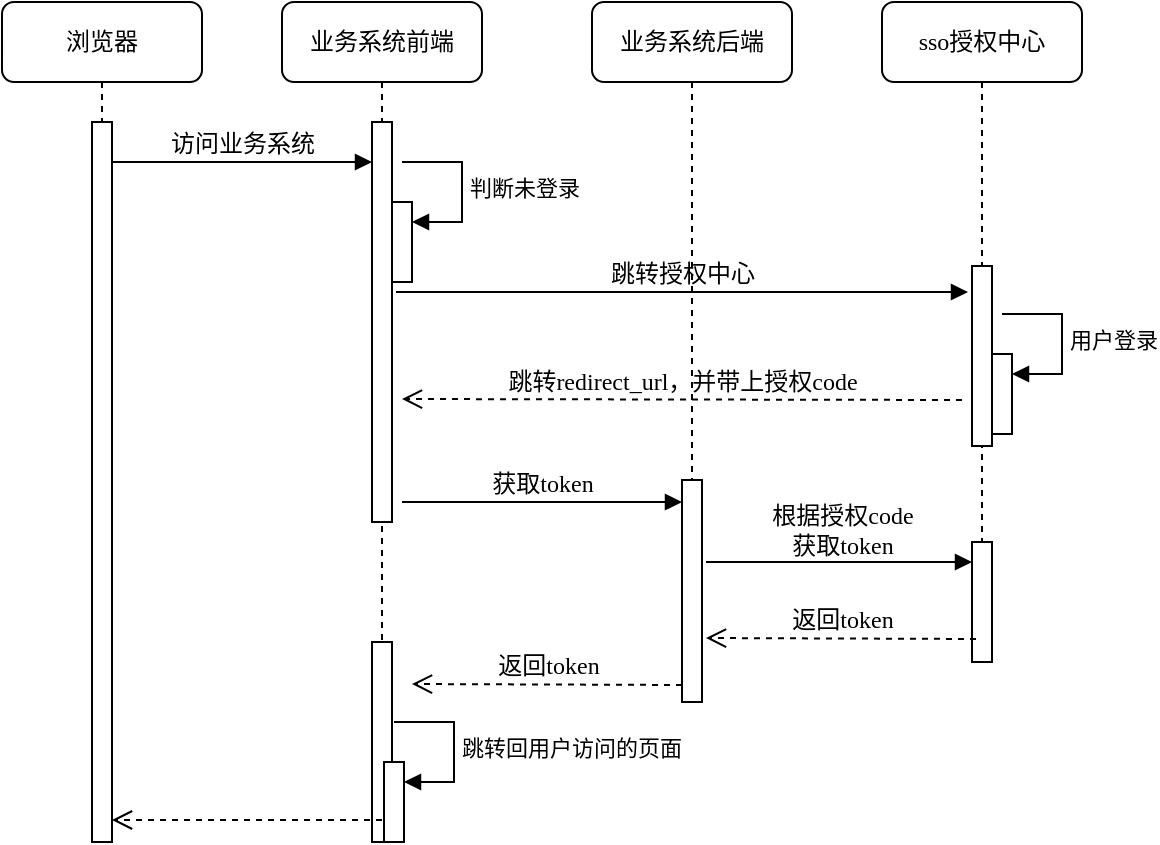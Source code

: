 <mxfile version="24.4.9" type="github">
  <diagram name="Page-1" id="13e1069c-82ec-6db2-03f1-153e76fe0fe0">
    <mxGraphModel dx="954" dy="591" grid="1" gridSize="10" guides="1" tooltips="1" connect="1" arrows="1" fold="1" page="1" pageScale="1" pageWidth="1100" pageHeight="850" background="none" math="0" shadow="0">
      <root>
        <mxCell id="0" />
        <mxCell id="1" parent="0" />
        <mxCell id="7baba1c4bc27f4b0-3" value="业务系统后端" style="shape=umlLifeline;perimeter=lifelinePerimeter;whiteSpace=wrap;html=1;container=0;collapsible=0;recursiveResize=0;outlineConnect=0;rounded=1;shadow=0;comic=0;labelBackgroundColor=none;strokeWidth=1;fontFamily=Verdana;fontSize=12;align=center;" parent="1" vertex="1">
          <mxGeometry x="395" y="120" width="100" height="340" as="geometry" />
        </mxCell>
        <mxCell id="7baba1c4bc27f4b0-2" value="业务系统前端" style="shape=umlLifeline;perimeter=lifelinePerimeter;whiteSpace=wrap;html=1;container=0;collapsible=0;recursiveResize=0;outlineConnect=0;rounded=1;shadow=0;comic=0;labelBackgroundColor=none;strokeWidth=1;fontFamily=Verdana;fontSize=12;align=center;" parent="1" vertex="1">
          <mxGeometry x="240" y="120" width="100" height="320" as="geometry" />
        </mxCell>
        <mxCell id="7baba1c4bc27f4b0-4" value="sso授权中心" style="shape=umlLifeline;perimeter=lifelinePerimeter;whiteSpace=wrap;html=1;container=1;collapsible=0;recursiveResize=0;outlineConnect=0;rounded=1;shadow=0;comic=0;labelBackgroundColor=none;strokeWidth=1;fontFamily=Verdana;fontSize=12;align=center;" parent="1" vertex="1">
          <mxGeometry x="540" y="120" width="100" height="330" as="geometry" />
        </mxCell>
        <mxCell id="7baba1c4bc27f4b0-13" value="" style="html=1;points=[];perimeter=orthogonalPerimeter;rounded=0;shadow=0;comic=0;labelBackgroundColor=none;strokeWidth=1;fontFamily=Verdana;fontSize=12;align=center;" parent="7baba1c4bc27f4b0-4" vertex="1">
          <mxGeometry x="45" y="132" width="10" height="90" as="geometry" />
        </mxCell>
        <mxCell id="UopQY7tp-ZiZIXtb8HJm-3" value="用户登录" style="html=1;align=left;spacingLeft=2;endArrow=block;rounded=0;edgeStyle=orthogonalEdgeStyle;curved=0;rounded=0;" parent="7baba1c4bc27f4b0-4" target="UopQY7tp-ZiZIXtb8HJm-4" edge="1">
          <mxGeometry relative="1" as="geometry">
            <mxPoint x="60" y="156" as="sourcePoint" />
            <Array as="points">
              <mxPoint x="90" y="186" />
            </Array>
          </mxGeometry>
        </mxCell>
        <mxCell id="UopQY7tp-ZiZIXtb8HJm-4" value="" style="html=1;points=[[0,0,0,0,5],[0,1,0,0,-5],[1,0,0,0,5],[1,1,0,0,-5]];perimeter=orthogonalPerimeter;outlineConnect=0;targetShapes=umlLifeline;portConstraint=eastwest;newEdgeStyle={&quot;curved&quot;:0,&quot;rounded&quot;:0};" parent="7baba1c4bc27f4b0-4" vertex="1">
          <mxGeometry x="55" y="176" width="10" height="40" as="geometry" />
        </mxCell>
        <mxCell id="7baba1c4bc27f4b0-16" value="" style="html=1;points=[];perimeter=orthogonalPerimeter;rounded=0;shadow=0;comic=0;labelBackgroundColor=none;strokeWidth=1;fontFamily=Verdana;fontSize=12;align=center;" parent="7baba1c4bc27f4b0-4" vertex="1">
          <mxGeometry x="45" y="270" width="10" height="60" as="geometry" />
        </mxCell>
        <mxCell id="UopQY7tp-ZiZIXtb8HJm-13" value="返回token" style="html=1;verticalAlign=bottom;endArrow=open;dashed=1;endSize=8;labelBackgroundColor=none;fontFamily=Verdana;fontSize=12;edgeStyle=elbowEdgeStyle;elbow=vertical;" parent="7baba1c4bc27f4b0-4" edge="1">
          <mxGeometry relative="1" as="geometry">
            <mxPoint x="-88" y="318" as="targetPoint" />
            <Array as="points">
              <mxPoint x="-118" y="318" />
              <mxPoint x="-88" y="318" />
            </Array>
            <mxPoint x="47" y="318.5" as="sourcePoint" />
          </mxGeometry>
        </mxCell>
        <mxCell id="7baba1c4bc27f4b0-8" value="浏览器" style="shape=umlLifeline;perimeter=lifelinePerimeter;whiteSpace=wrap;html=1;container=0;collapsible=0;recursiveResize=0;outlineConnect=0;rounded=1;shadow=0;comic=0;labelBackgroundColor=none;strokeWidth=1;fontFamily=Verdana;fontSize=12;align=center;size=40;" parent="1" vertex="1">
          <mxGeometry x="100" y="120" width="100" height="420" as="geometry" />
        </mxCell>
        <mxCell id="7baba1c4bc27f4b0-21" value="跳转redirect_url，&lt;span style=&quot;background-color: initial;&quot;&gt;并带上授权code&lt;/span&gt;" style="html=1;verticalAlign=bottom;endArrow=open;dashed=1;endSize=8;labelBackgroundColor=none;fontFamily=Verdana;fontSize=12;edgeStyle=elbowEdgeStyle;elbow=vertical;" parent="1" edge="1">
          <mxGeometry relative="1" as="geometry">
            <mxPoint x="300" y="319" as="targetPoint" />
            <Array as="points">
              <mxPoint x="415" y="318.5" />
              <mxPoint x="445" y="318.5" />
            </Array>
            <mxPoint x="580" y="319" as="sourcePoint" />
          </mxGeometry>
        </mxCell>
        <mxCell id="7baba1c4bc27f4b0-22" value="" style="html=1;points=[];perimeter=orthogonalPerimeter;rounded=0;shadow=0;comic=0;labelBackgroundColor=none;strokeWidth=1;fontFamily=Verdana;fontSize=12;align=center;" parent="1" vertex="1">
          <mxGeometry x="285" y="440" width="10" height="100" as="geometry" />
        </mxCell>
        <mxCell id="7baba1c4bc27f4b0-11" value="访问业务系统" style="html=1;verticalAlign=bottom;endArrow=block;entryX=0;entryY=0;labelBackgroundColor=none;fontFamily=Verdana;fontSize=12;edgeStyle=elbowEdgeStyle;elbow=vertical;" parent="1" edge="1">
          <mxGeometry relative="1" as="geometry">
            <mxPoint x="155" y="200" as="sourcePoint" />
            <mxPoint x="285" y="200" as="targetPoint" />
          </mxGeometry>
        </mxCell>
        <mxCell id="7baba1c4bc27f4b0-14" value="跳转授权中心" style="html=1;verticalAlign=bottom;endArrow=block;labelBackgroundColor=none;fontFamily=Verdana;fontSize=12;edgeStyle=elbowEdgeStyle;elbow=vertical;entryX=-0.4;entryY=0.144;entryDx=0;entryDy=0;entryPerimeter=0;" parent="1" edge="1">
          <mxGeometry relative="1" as="geometry">
            <mxPoint x="297" y="265" as="sourcePoint" />
            <mxPoint x="583" y="264.96" as="targetPoint" />
          </mxGeometry>
        </mxCell>
        <mxCell id="7baba1c4bc27f4b0-9" value="" style="html=1;points=[];perimeter=orthogonalPerimeter;rounded=0;shadow=0;comic=0;labelBackgroundColor=none;strokeWidth=1;fontFamily=Verdana;fontSize=12;align=center;" parent="1" vertex="1">
          <mxGeometry x="145" y="180" width="10" height="360" as="geometry" />
        </mxCell>
        <mxCell id="7baba1c4bc27f4b0-10" value="" style="html=1;points=[];perimeter=orthogonalPerimeter;rounded=0;shadow=0;comic=0;labelBackgroundColor=none;strokeWidth=1;fontFamily=Verdana;fontSize=12;align=center;" parent="1" vertex="1">
          <mxGeometry x="285" y="180" width="10" height="200" as="geometry" />
        </mxCell>
        <mxCell id="UopQY7tp-ZiZIXtb8HJm-2" value="判断未登录" style="html=1;align=left;spacingLeft=2;endArrow=block;rounded=0;edgeStyle=orthogonalEdgeStyle;curved=0;rounded=0;" parent="1" target="UopQY7tp-ZiZIXtb8HJm-1" edge="1">
          <mxGeometry relative="1" as="geometry">
            <mxPoint x="300" y="200" as="sourcePoint" />
            <Array as="points">
              <mxPoint x="330" y="230" />
            </Array>
          </mxGeometry>
        </mxCell>
        <mxCell id="UopQY7tp-ZiZIXtb8HJm-1" value="" style="html=1;points=[[0,0,0,0,5],[0,1,0,0,-5],[1,0,0,0,5],[1,1,0,0,-5]];perimeter=orthogonalPerimeter;outlineConnect=0;targetShapes=umlLifeline;portConstraint=eastwest;newEdgeStyle={&quot;curved&quot;:0,&quot;rounded&quot;:0};" parent="1" vertex="1">
          <mxGeometry x="295" y="220" width="10" height="40" as="geometry" />
        </mxCell>
        <mxCell id="UopQY7tp-ZiZIXtb8HJm-5" value="获取token" style="html=1;verticalAlign=bottom;endArrow=block;labelBackgroundColor=none;fontFamily=Verdana;fontSize=12;edgeStyle=elbowEdgeStyle;elbow=vertical;" parent="1" source="7baba1c4bc27f4b0-19" edge="1">
          <mxGeometry y="70" relative="1" as="geometry">
            <mxPoint x="300" y="370" as="sourcePoint" />
            <mxPoint x="440" y="370" as="targetPoint" />
            <mxPoint x="-70" as="offset" />
          </mxGeometry>
        </mxCell>
        <mxCell id="UopQY7tp-ZiZIXtb8HJm-10" value="" style="html=1;verticalAlign=bottom;endArrow=block;labelBackgroundColor=none;fontFamily=Verdana;fontSize=12;edgeStyle=elbowEdgeStyle;elbow=vertical;" parent="1" target="7baba1c4bc27f4b0-19" edge="1">
          <mxGeometry relative="1" as="geometry">
            <mxPoint x="300" y="370" as="sourcePoint" />
            <mxPoint x="440" y="370" as="targetPoint" />
            <mxPoint as="offset" />
          </mxGeometry>
        </mxCell>
        <mxCell id="7baba1c4bc27f4b0-19" value="" style="html=1;points=[];perimeter=orthogonalPerimeter;rounded=0;shadow=0;comic=0;labelBackgroundColor=none;strokeWidth=1;fontFamily=Verdana;fontSize=12;align=center;" parent="1" vertex="1">
          <mxGeometry x="440" y="359" width="10" height="111" as="geometry" />
        </mxCell>
        <mxCell id="UopQY7tp-ZiZIXtb8HJm-11" value="" style="html=1;verticalAlign=bottom;endArrow=block;labelBackgroundColor=none;fontFamily=Verdana;fontSize=12;edgeStyle=elbowEdgeStyle;elbow=vertical;" parent="1" edge="1">
          <mxGeometry relative="1" as="geometry">
            <mxPoint x="452" y="400" as="sourcePoint" />
            <mxPoint x="585" y="400" as="targetPoint" />
            <mxPoint as="offset" />
            <Array as="points">
              <mxPoint x="470" y="400" />
            </Array>
          </mxGeometry>
        </mxCell>
        <mxCell id="UopQY7tp-ZiZIXtb8HJm-12" value="&lt;span style=&quot;font-family: Verdana;&quot;&gt;根据授权code&lt;/span&gt;&lt;div style=&quot;font-family: Verdana;&quot;&gt;获取token&lt;/div&gt;" style="text;html=1;align=center;verticalAlign=middle;resizable=0;points=[];autosize=1;strokeColor=none;fillColor=none;" parent="1" vertex="1">
          <mxGeometry x="470" y="364" width="100" height="40" as="geometry" />
        </mxCell>
        <mxCell id="UopQY7tp-ZiZIXtb8HJm-15" value="返回token" style="html=1;verticalAlign=bottom;endArrow=open;dashed=1;endSize=8;labelBackgroundColor=none;fontFamily=Verdana;fontSize=12;edgeStyle=elbowEdgeStyle;elbow=vertical;" parent="1" edge="1">
          <mxGeometry relative="1" as="geometry">
            <mxPoint x="305" y="461" as="targetPoint" />
            <Array as="points">
              <mxPoint x="275" y="461" />
              <mxPoint x="305" y="461" />
            </Array>
            <mxPoint x="440" y="461.5" as="sourcePoint" />
          </mxGeometry>
        </mxCell>
        <mxCell id="UopQY7tp-ZiZIXtb8HJm-20" value="" style="html=1;points=[[0,0,0,0,5],[0,1,0,0,-5],[1,0,0,0,5],[1,1,0,0,-5]];perimeter=orthogonalPerimeter;outlineConnect=0;targetShapes=umlLifeline;portConstraint=eastwest;newEdgeStyle={&quot;curved&quot;:0,&quot;rounded&quot;:0};" parent="1" vertex="1">
          <mxGeometry x="291" y="500" width="10" height="40" as="geometry" />
        </mxCell>
        <mxCell id="UopQY7tp-ZiZIXtb8HJm-21" value="跳转回用户访问的页面" style="html=1;align=left;spacingLeft=2;endArrow=block;rounded=0;edgeStyle=orthogonalEdgeStyle;curved=0;rounded=0;" parent="1" target="UopQY7tp-ZiZIXtb8HJm-20" edge="1">
          <mxGeometry relative="1" as="geometry">
            <mxPoint x="296" y="480" as="sourcePoint" />
            <Array as="points">
              <mxPoint x="326" y="510" />
            </Array>
          </mxGeometry>
        </mxCell>
        <mxCell id="UopQY7tp-ZiZIXtb8HJm-22" value="" style="html=1;verticalAlign=bottom;endArrow=open;dashed=1;endSize=8;labelBackgroundColor=none;fontFamily=Verdana;fontSize=12;edgeStyle=elbowEdgeStyle;elbow=vertical;" parent="1" edge="1">
          <mxGeometry relative="1" as="geometry">
            <mxPoint x="155" y="528.5" as="targetPoint" />
            <Array as="points" />
            <mxPoint x="290" y="529" as="sourcePoint" />
          </mxGeometry>
        </mxCell>
      </root>
    </mxGraphModel>
  </diagram>
</mxfile>
